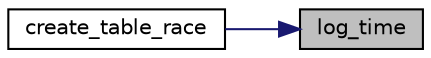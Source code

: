 digraph "log_time"
{
 // LATEX_PDF_SIZE
  edge [fontname="Helvetica",fontsize="10",labelfontname="Helvetica",labelfontsize="10"];
  node [fontname="Helvetica",fontsize="10",shape=record];
  rankdir="RL";
  Node1 [label="log_time",height=0.2,width=0.4,color="black", fillcolor="grey75", style="filled", fontcolor="black",tooltip=" "];
  Node1 -> Node2 [dir="back",color="midnightblue",fontsize="10",style="solid",fontname="Helvetica"];
  Node2 [label="create_table_race",height=0.2,width=0.4,color="black", fillcolor="white", style="filled",URL="$course__tableau_8c.html#a86e55c427f4b3c9bd96df86d84138408",tooltip=" "];
}
